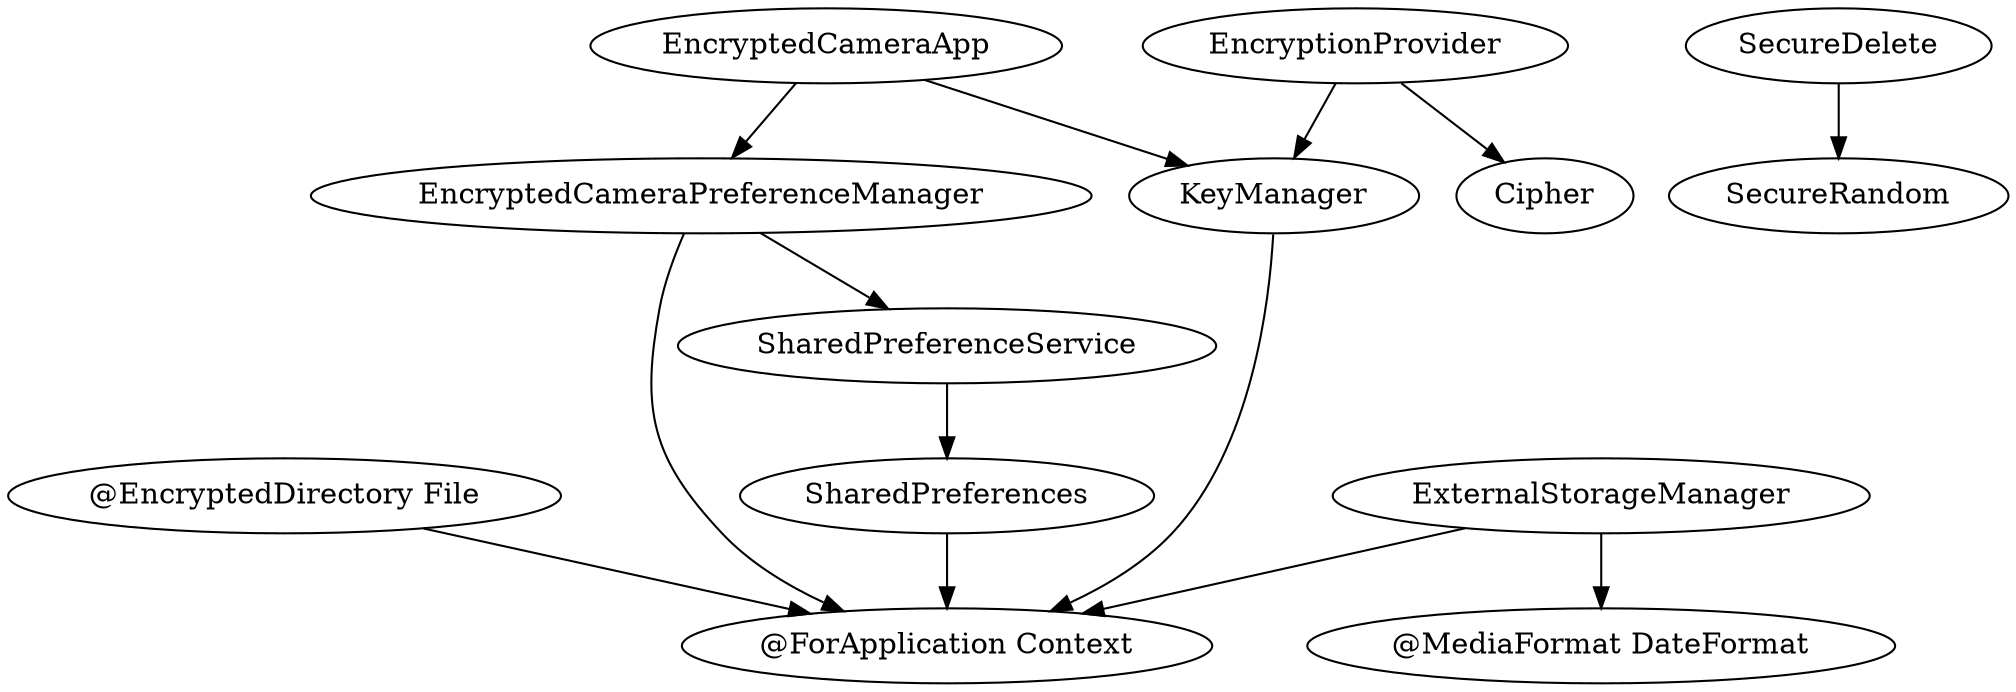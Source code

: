 digraph G1 {
  concentrate = true;
  n2 [label="@EncryptedDirectory File"];
  n3 [label="@ForApplication Context"];
  n2 -> n3;
  EncryptedCameraApp -> KeyManager;
  EncryptedCameraApp -> EncryptedCameraPreferenceManager;
  EncryptedCameraPreferenceManager -> n3;
  EncryptedCameraPreferenceManager -> SharedPreferenceService;
  EncryptionProvider -> KeyManager;
  EncryptionProvider -> Cipher;
  ExternalStorageManager -> n3;
  n4 [label="@MediaFormat DateFormat"];
  ExternalStorageManager -> n4;
  KeyManager -> n3;
  SecureDelete -> SecureRandom;
  SharedPreferenceService -> SharedPreferences;
  SharedPreferences -> n3;
}
